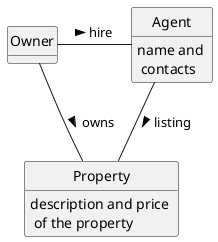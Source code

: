 @startuml
skinparam monochrome true
skinparam packageStyle rectangle
skinparam shadowing false

'left to right direction

skinparam classAttributeIconSize 0

hide circle
hide methods

'title Domain Model

'class Platform {
'  -description
'}

class Owner

class Property  {
   description and price \n of the property
}

class Agent {
    name and \n contacts
}

'class User {
'    name
'    email
'    password
'}

'Platform  -- "*" Owner : has registered >
'Platform -- "*" Category : defines >
Owner  -Agent : hire >
Owner  - Property: owns >
'Property  --  Real Estate Agent: created by >
Agent  --  Property : listing >
'Agent  --  User: acts as >
@enduml